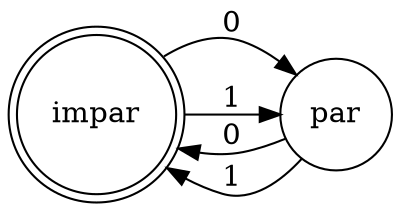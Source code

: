 digraph finite_state_machine {
rankdir=LR;
size="8,5"
node [shape = doublecircle]; impar;
node [shape = circle];
par -> impar [label = "0"];
par -> impar [label = "1"];
impar -> par [label = "0"];
impar -> par [label = "1"];
}